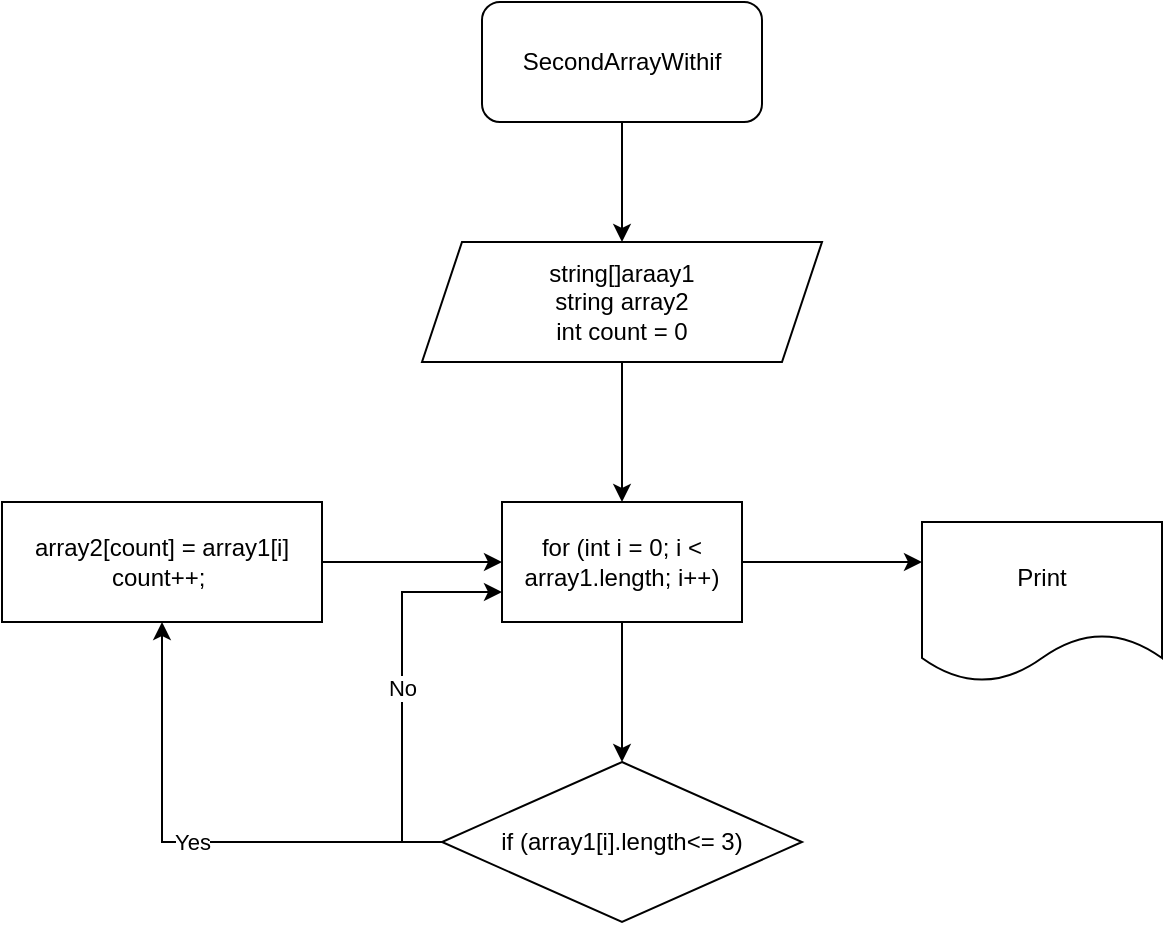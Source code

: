 <mxfile version="20.5.3" type="device"><diagram id="WhRPNxKzx0H4t50UTLfc" name="Страница 1"><mxGraphModel dx="1422" dy="839" grid="1" gridSize="10" guides="1" tooltips="1" connect="1" arrows="1" fold="1" page="1" pageScale="1" pageWidth="827" pageHeight="1169" math="0" shadow="0"><root><mxCell id="0"/><mxCell id="1" parent="0"/><mxCell id="3jISFL6NgFVx7OV28Bzx-5" value="" style="edgeStyle=orthogonalEdgeStyle;rounded=0;orthogonalLoop=1;jettySize=auto;html=1;" edge="1" parent="1" source="3jISFL6NgFVx7OV28Bzx-2" target="3jISFL6NgFVx7OV28Bzx-3"><mxGeometry relative="1" as="geometry"/></mxCell><mxCell id="3jISFL6NgFVx7OV28Bzx-2" value="&lt;font style=&quot;vertical-align: inherit;&quot;&gt;&lt;font style=&quot;vertical-align: inherit;&quot;&gt;SecondArrayWithif&lt;/font&gt;&lt;/font&gt;" style="rounded=1;whiteSpace=wrap;html=1;" vertex="1" parent="1"><mxGeometry x="280" y="90" width="140" height="60" as="geometry"/></mxCell><mxCell id="3jISFL6NgFVx7OV28Bzx-7" value="" style="edgeStyle=orthogonalEdgeStyle;rounded=0;orthogonalLoop=1;jettySize=auto;html=1;" edge="1" parent="1" source="3jISFL6NgFVx7OV28Bzx-3" target="3jISFL6NgFVx7OV28Bzx-6"><mxGeometry relative="1" as="geometry"/></mxCell><mxCell id="3jISFL6NgFVx7OV28Bzx-3" value="string[]araay1&lt;br&gt;string array2&lt;br&gt;int count = 0" style="shape=parallelogram;perimeter=parallelogramPerimeter;whiteSpace=wrap;html=1;fixedSize=1;" vertex="1" parent="1"><mxGeometry x="250" y="210" width="200" height="60" as="geometry"/></mxCell><mxCell id="3jISFL6NgFVx7OV28Bzx-14" value="" style="edgeStyle=orthogonalEdgeStyle;rounded=0;orthogonalLoop=1;jettySize=auto;html=1;" edge="1" parent="1" source="3jISFL6NgFVx7OV28Bzx-6" target="3jISFL6NgFVx7OV28Bzx-10"><mxGeometry relative="1" as="geometry"/></mxCell><mxCell id="3jISFL6NgFVx7OV28Bzx-21" style="edgeStyle=orthogonalEdgeStyle;rounded=0;orthogonalLoop=1;jettySize=auto;html=1;exitX=1;exitY=0.5;exitDx=0;exitDy=0;entryX=0;entryY=0.25;entryDx=0;entryDy=0;" edge="1" parent="1" source="3jISFL6NgFVx7OV28Bzx-6" target="3jISFL6NgFVx7OV28Bzx-20"><mxGeometry relative="1" as="geometry"/></mxCell><mxCell id="3jISFL6NgFVx7OV28Bzx-6" value="for (int i = 0; i &amp;lt; array1.length; i++)" style="rounded=0;whiteSpace=wrap;html=1;" vertex="1" parent="1"><mxGeometry x="290" y="340" width="120" height="60" as="geometry"/></mxCell><mxCell id="3jISFL6NgFVx7OV28Bzx-18" style="edgeStyle=orthogonalEdgeStyle;rounded=0;orthogonalLoop=1;jettySize=auto;html=1;exitX=1;exitY=0.5;exitDx=0;exitDy=0;entryX=0;entryY=0.5;entryDx=0;entryDy=0;" edge="1" parent="1" source="3jISFL6NgFVx7OV28Bzx-8" target="3jISFL6NgFVx7OV28Bzx-6"><mxGeometry relative="1" as="geometry"/></mxCell><mxCell id="3jISFL6NgFVx7OV28Bzx-8" value="array2[count] = array1[i]&lt;br&gt;count++;&amp;nbsp;" style="rounded=0;whiteSpace=wrap;html=1;" vertex="1" parent="1"><mxGeometry x="40" y="340" width="160" height="60" as="geometry"/></mxCell><mxCell id="3jISFL6NgFVx7OV28Bzx-17" value="Yes" style="edgeStyle=orthogonalEdgeStyle;rounded=0;orthogonalLoop=1;jettySize=auto;html=1;exitX=0;exitY=0.5;exitDx=0;exitDy=0;entryX=0.5;entryY=1;entryDx=0;entryDy=0;" edge="1" parent="1" source="3jISFL6NgFVx7OV28Bzx-10" target="3jISFL6NgFVx7OV28Bzx-8"><mxGeometry relative="1" as="geometry"/></mxCell><mxCell id="3jISFL6NgFVx7OV28Bzx-19" value="No" style="edgeStyle=orthogonalEdgeStyle;rounded=0;orthogonalLoop=1;jettySize=auto;html=1;exitX=0;exitY=0.5;exitDx=0;exitDy=0;entryX=0;entryY=0.75;entryDx=0;entryDy=0;" edge="1" parent="1" source="3jISFL6NgFVx7OV28Bzx-10" target="3jISFL6NgFVx7OV28Bzx-6"><mxGeometry relative="1" as="geometry"/></mxCell><mxCell id="3jISFL6NgFVx7OV28Bzx-10" value="if (array1[i].length&amp;lt;= 3)" style="rhombus;whiteSpace=wrap;html=1;" vertex="1" parent="1"><mxGeometry x="260" y="470" width="180" height="80" as="geometry"/></mxCell><mxCell id="3jISFL6NgFVx7OV28Bzx-20" value="Print" style="shape=document;whiteSpace=wrap;html=1;boundedLbl=1;" vertex="1" parent="1"><mxGeometry x="500" y="350" width="120" height="80" as="geometry"/></mxCell></root></mxGraphModel></diagram></mxfile>